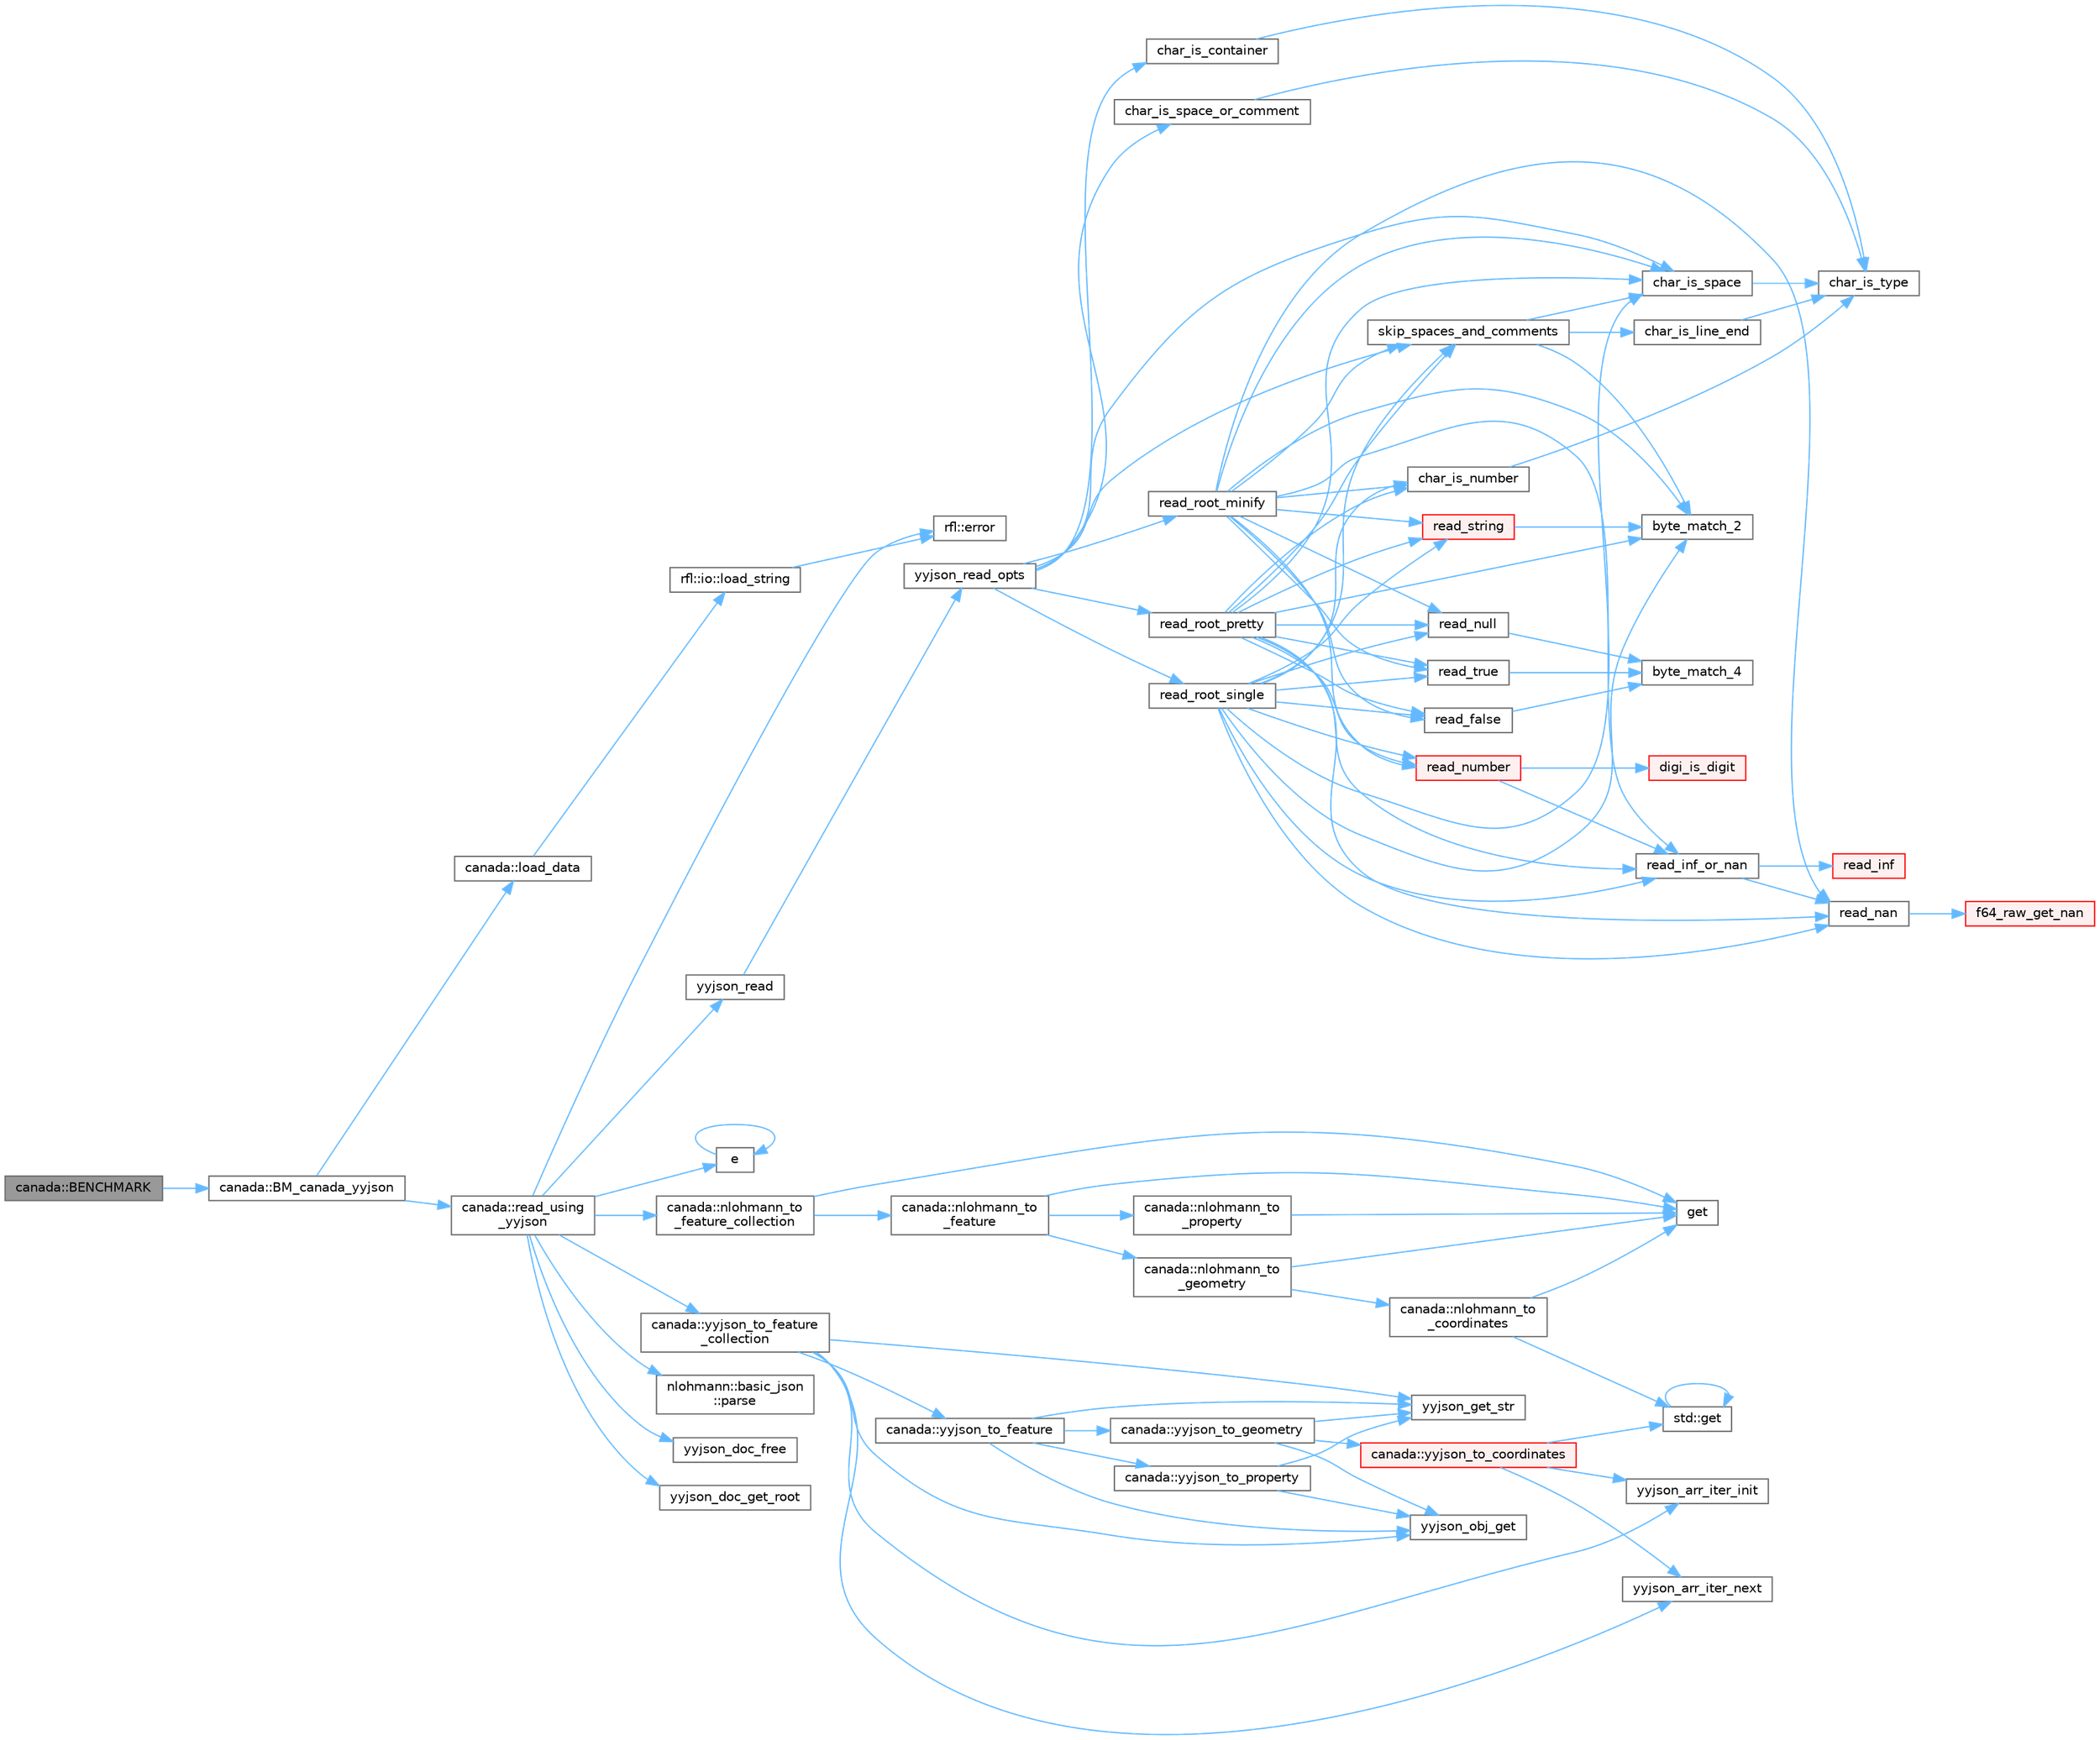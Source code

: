 digraph "canada::BENCHMARK"
{
 // LATEX_PDF_SIZE
  bgcolor="transparent";
  edge [fontname=Helvetica,fontsize=10,labelfontname=Helvetica,labelfontsize=10];
  node [fontname=Helvetica,fontsize=10,shape=box,height=0.2,width=0.4];
  rankdir="LR";
  Node1 [id="Node000001",label="canada::BENCHMARK",height=0.2,width=0.4,color="gray40", fillcolor="grey60", style="filled", fontcolor="black",tooltip=" "];
  Node1 -> Node2 [id="edge101_Node000001_Node000002",color="steelblue1",style="solid",tooltip=" "];
  Node2 [id="Node000002",label="canada::BM_canada_yyjson",height=0.2,width=0.4,color="grey40", fillcolor="white", style="filled",URL="$namespacecanada.html#a13d90ab434a188f0daf81a3d282c89d5",tooltip=" "];
  Node2 -> Node3 [id="edge102_Node000002_Node000003",color="steelblue1",style="solid",tooltip=" "];
  Node3 [id="Node000003",label="canada::load_data",height=0.2,width=0.4,color="grey40", fillcolor="white", style="filled",URL="$namespacecanada.html#ae94fa82d3ee149318102c8af02be5a69",tooltip=" "];
  Node3 -> Node4 [id="edge103_Node000003_Node000004",color="steelblue1",style="solid",tooltip=" "];
  Node4 [id="Node000004",label="rfl::io::load_string",height=0.2,width=0.4,color="grey40", fillcolor="white", style="filled",URL="$namespacerfl_1_1io.html#abef8f6773d8fd7258ba35772521c371a",tooltip=" "];
  Node4 -> Node5 [id="edge104_Node000004_Node000005",color="steelblue1",style="solid",tooltip=" "];
  Node5 [id="Node000005",label="rfl::error",height=0.2,width=0.4,color="grey40", fillcolor="white", style="filled",URL="$namespacerfl.html#a6625864c6c297dfdc3d3c3ee3181dd8c",tooltip="Shorthand for unexpected error."];
  Node2 -> Node6 [id="edge105_Node000002_Node000006",color="steelblue1",style="solid",tooltip=" "];
  Node6 [id="Node000006",label="canada::read_using\l_yyjson",height=0.2,width=0.4,color="grey40", fillcolor="white", style="filled",URL="$namespacecanada.html#a35faa10aa7ec758d3b2d1e07df4c42c0",tooltip=" "];
  Node6 -> Node7 [id="edge106_Node000006_Node000007",color="steelblue1",style="solid",tooltip=" "];
  Node7 [id="Node000007",label="e",height=0.2,width=0.4,color="grey40", fillcolor="white", style="filled",URL="$_cwise__array__power__array_8cpp.html#a9cb86ff854760bf91a154f2724a9101d",tooltip=" "];
  Node7 -> Node7 [id="edge107_Node000007_Node000007",color="steelblue1",style="solid",tooltip=" "];
  Node6 -> Node5 [id="edge108_Node000006_Node000005",color="steelblue1",style="solid",tooltip=" "];
  Node6 -> Node8 [id="edge109_Node000006_Node000008",color="steelblue1",style="solid",tooltip=" "];
  Node8 [id="Node000008",label="canada::nlohmann_to\l_feature_collection",height=0.2,width=0.4,color="grey40", fillcolor="white", style="filled",URL="$namespacecanada.html#a8cc13af785e8b3469ca8b05fc5b572ad",tooltip=" "];
  Node8 -> Node9 [id="edge110_Node000008_Node000009",color="steelblue1",style="solid",tooltip=" "];
  Node9 [id="Node000009",label="get",height=0.2,width=0.4,color="grey40", fillcolor="white", style="filled",URL="$stdlist__overload_8cpp.html#a120a90058439faee14791b33f94c0693",tooltip=" "];
  Node8 -> Node10 [id="edge111_Node000008_Node000010",color="steelblue1",style="solid",tooltip=" "];
  Node10 [id="Node000010",label="canada::nlohmann_to\l_feature",height=0.2,width=0.4,color="grey40", fillcolor="white", style="filled",URL="$namespacecanada.html#a8543c4af221c8250714ef1f1ebc4e4eb",tooltip=" "];
  Node10 -> Node9 [id="edge112_Node000010_Node000009",color="steelblue1",style="solid",tooltip=" "];
  Node10 -> Node11 [id="edge113_Node000010_Node000011",color="steelblue1",style="solid",tooltip=" "];
  Node11 [id="Node000011",label="canada::nlohmann_to\l_geometry",height=0.2,width=0.4,color="grey40", fillcolor="white", style="filled",URL="$namespacecanada.html#a82daae7a5e1b6564a82aba686fd45095",tooltip=" "];
  Node11 -> Node9 [id="edge114_Node000011_Node000009",color="steelblue1",style="solid",tooltip=" "];
  Node11 -> Node12 [id="edge115_Node000011_Node000012",color="steelblue1",style="solid",tooltip=" "];
  Node12 [id="Node000012",label="canada::nlohmann_to\l_coordinates",height=0.2,width=0.4,color="grey40", fillcolor="white", style="filled",URL="$namespacecanada.html#afeff1fa62561bfcdb64b6f01a77fc448",tooltip=" "];
  Node12 -> Node9 [id="edge116_Node000012_Node000009",color="steelblue1",style="solid",tooltip=" "];
  Node12 -> Node13 [id="edge117_Node000012_Node000013",color="steelblue1",style="solid",tooltip=" "];
  Node13 [id="Node000013",label="std::get",height=0.2,width=0.4,color="grey40", fillcolor="white", style="filled",URL="$namespacestd.html#aae41d8280b7ccc3f0e0a0be2dab21c8f",tooltip="Gets an element by index."];
  Node13 -> Node13 [id="edge118_Node000013_Node000013",color="steelblue1",style="solid",tooltip=" "];
  Node10 -> Node14 [id="edge119_Node000010_Node000014",color="steelblue1",style="solid",tooltip=" "];
  Node14 [id="Node000014",label="canada::nlohmann_to\l_property",height=0.2,width=0.4,color="grey40", fillcolor="white", style="filled",URL="$namespacecanada.html#a5aad10733e77ec13071c823cfbd1744c",tooltip=" "];
  Node14 -> Node9 [id="edge120_Node000014_Node000009",color="steelblue1",style="solid",tooltip=" "];
  Node6 -> Node15 [id="edge121_Node000006_Node000015",color="steelblue1",style="solid",tooltip=" "];
  Node15 [id="Node000015",label="nlohmann::basic_json\l::parse",height=0.2,width=0.4,color="grey40", fillcolor="white", style="filled",URL="$classnlohmann_1_1basic__json.html#a15018ade392a844ea32d5188d1a0b9c6",tooltip="deserialize from a compatible input"];
  Node6 -> Node16 [id="edge122_Node000006_Node000016",color="steelblue1",style="solid",tooltip=" "];
  Node16 [id="Node000016",label="yyjson_doc_free",height=0.2,width=0.4,color="grey40", fillcolor="white", style="filled",URL="$yyjson_8h.html#adad98bd766cf52d99f2c54dcb120786d",tooltip=" "];
  Node6 -> Node17 [id="edge123_Node000006_Node000017",color="steelblue1",style="solid",tooltip=" "];
  Node17 [id="Node000017",label="yyjson_doc_get_root",height=0.2,width=0.4,color="grey40", fillcolor="white", style="filled",URL="$yyjson_8h.html#aa33a13a85b840b3dbc1f8534db2bd8fc",tooltip=" "];
  Node6 -> Node18 [id="edge124_Node000006_Node000018",color="steelblue1",style="solid",tooltip=" "];
  Node18 [id="Node000018",label="yyjson_read",height=0.2,width=0.4,color="grey40", fillcolor="white", style="filled",URL="$yyjson_8h.html#aeab3c2a1d86225e5b181fb1bba7587d4",tooltip=" "];
  Node18 -> Node19 [id="edge125_Node000018_Node000019",color="steelblue1",style="solid",tooltip=" "];
  Node19 [id="Node000019",label="yyjson_read_opts",height=0.2,width=0.4,color="grey40", fillcolor="white", style="filled",URL="$yyjson_8c.html#a5755f297c3a913f7a312c2ac67be0b56",tooltip=" "];
  Node19 -> Node20 [id="edge126_Node000019_Node000020",color="steelblue1",style="solid",tooltip=" "];
  Node20 [id="Node000020",label="char_is_container",height=0.2,width=0.4,color="grey40", fillcolor="white", style="filled",URL="$yyjson_8c.html#a5fdc435e849b5e8be6712aaf1c507da2",tooltip=" "];
  Node20 -> Node21 [id="edge127_Node000020_Node000021",color="steelblue1",style="solid",tooltip=" "];
  Node21 [id="Node000021",label="char_is_type",height=0.2,width=0.4,color="grey40", fillcolor="white", style="filled",URL="$yyjson_8c.html#a92720506373a97d8d6f198ea37ce3cb1",tooltip=" "];
  Node19 -> Node22 [id="edge128_Node000019_Node000022",color="steelblue1",style="solid",tooltip=" "];
  Node22 [id="Node000022",label="char_is_space",height=0.2,width=0.4,color="grey40", fillcolor="white", style="filled",URL="$yyjson_8c.html#a4c4d781bdc30adffcee30f192e4869c8",tooltip=" "];
  Node22 -> Node21 [id="edge129_Node000022_Node000021",color="steelblue1",style="solid",tooltip=" "];
  Node19 -> Node23 [id="edge130_Node000019_Node000023",color="steelblue1",style="solid",tooltip=" "];
  Node23 [id="Node000023",label="char_is_space_or_comment",height=0.2,width=0.4,color="grey40", fillcolor="white", style="filled",URL="$yyjson_8c.html#a834a69b6af5c351b724369c6b5176e82",tooltip=" "];
  Node23 -> Node21 [id="edge131_Node000023_Node000021",color="steelblue1",style="solid",tooltip=" "];
  Node19 -> Node24 [id="edge132_Node000019_Node000024",color="steelblue1",style="solid",tooltip=" "];
  Node24 [id="Node000024",label="read_root_minify",height=0.2,width=0.4,color="grey40", fillcolor="white", style="filled",URL="$yyjson_8c.html#a7e4155e7870372bf62ab8ccdaec8d066",tooltip=" "];
  Node24 -> Node25 [id="edge133_Node000024_Node000025",color="steelblue1",style="solid",tooltip=" "];
  Node25 [id="Node000025",label="byte_match_2",height=0.2,width=0.4,color="grey40", fillcolor="white", style="filled",URL="$yyjson_8c.html#a3a0b543ccc96758e3d9632773ab82632",tooltip=" "];
  Node24 -> Node26 [id="edge134_Node000024_Node000026",color="steelblue1",style="solid",tooltip=" "];
  Node26 [id="Node000026",label="char_is_number",height=0.2,width=0.4,color="grey40", fillcolor="white", style="filled",URL="$yyjson_8c.html#abf57d5a39008af9ef13462c45631a0fc",tooltip=" "];
  Node26 -> Node21 [id="edge135_Node000026_Node000021",color="steelblue1",style="solid",tooltip=" "];
  Node24 -> Node22 [id="edge136_Node000024_Node000022",color="steelblue1",style="solid",tooltip=" "];
  Node24 -> Node27 [id="edge137_Node000024_Node000027",color="steelblue1",style="solid",tooltip=" "];
  Node27 [id="Node000027",label="read_false",height=0.2,width=0.4,color="grey40", fillcolor="white", style="filled",URL="$yyjson_8c.html#a8372211a6f5de545766529f4e4cc19e8",tooltip=" "];
  Node27 -> Node28 [id="edge138_Node000027_Node000028",color="steelblue1",style="solid",tooltip=" "];
  Node28 [id="Node000028",label="byte_match_4",height=0.2,width=0.4,color="grey40", fillcolor="white", style="filled",URL="$yyjson_8c.html#a34726fa714e2bf7c56f8a70bda417597",tooltip=" "];
  Node24 -> Node29 [id="edge139_Node000024_Node000029",color="steelblue1",style="solid",tooltip=" "];
  Node29 [id="Node000029",label="read_inf_or_nan",height=0.2,width=0.4,color="grey40", fillcolor="white", style="filled",URL="$yyjson_8c.html#a720bbd325fe3ba03734213f3987a9dd9",tooltip=" "];
  Node29 -> Node30 [id="edge140_Node000029_Node000030",color="steelblue1",style="solid",tooltip=" "];
  Node30 [id="Node000030",label="read_inf",height=0.2,width=0.4,color="red", fillcolor="#FFF0F0", style="filled",URL="$yyjson_8c.html#ae2c50c33e8663e8985150a3c19fb7774",tooltip=" "];
  Node29 -> Node34 [id="edge141_Node000029_Node000034",color="steelblue1",style="solid",tooltip=" "];
  Node34 [id="Node000034",label="read_nan",height=0.2,width=0.4,color="grey40", fillcolor="white", style="filled",URL="$yyjson_8c.html#a61c49628369584d4d256add73d1a5fac",tooltip=" "];
  Node34 -> Node35 [id="edge142_Node000034_Node000035",color="steelblue1",style="solid",tooltip=" "];
  Node35 [id="Node000035",label="f64_raw_get_nan",height=0.2,width=0.4,color="red", fillcolor="#FFF0F0", style="filled",URL="$yyjson_8c.html#a52154ab6c7dc6d98fc7b916ef2525724",tooltip=" "];
  Node24 -> Node34 [id="edge143_Node000024_Node000034",color="steelblue1",style="solid",tooltip=" "];
  Node24 -> Node36 [id="edge144_Node000024_Node000036",color="steelblue1",style="solid",tooltip=" "];
  Node36 [id="Node000036",label="read_null",height=0.2,width=0.4,color="grey40", fillcolor="white", style="filled",URL="$yyjson_8c.html#a08f27fa4d71c993e7c6791ae47cb3ed7",tooltip=" "];
  Node36 -> Node28 [id="edge145_Node000036_Node000028",color="steelblue1",style="solid",tooltip=" "];
  Node24 -> Node37 [id="edge146_Node000024_Node000037",color="steelblue1",style="solid",tooltip=" "];
  Node37 [id="Node000037",label="read_number",height=0.2,width=0.4,color="red", fillcolor="#FFF0F0", style="filled",URL="$yyjson_8c.html#ae80f29f6843f936808fbe5a48e48dabc",tooltip=" "];
  Node37 -> Node38 [id="edge147_Node000037_Node000038",color="steelblue1",style="solid",tooltip=" "];
  Node38 [id="Node000038",label="digi_is_digit",height=0.2,width=0.4,color="red", fillcolor="#FFF0F0", style="filled",URL="$yyjson_8c.html#ac16e36c200b16a17041aac1ed37276d7",tooltip=" "];
  Node37 -> Node29 [id="edge148_Node000037_Node000029",color="steelblue1",style="solid",tooltip=" "];
  Node24 -> Node48 [id="edge149_Node000024_Node000048",color="steelblue1",style="solid",tooltip=" "];
  Node48 [id="Node000048",label="read_string",height=0.2,width=0.4,color="red", fillcolor="#FFF0F0", style="filled",URL="$yyjson_8c.html#a804945ea7ab88a55f6c71afe2ef28508",tooltip=" "];
  Node48 -> Node25 [id="edge150_Node000048_Node000025",color="steelblue1",style="solid",tooltip=" "];
  Node24 -> Node57 [id="edge151_Node000024_Node000057",color="steelblue1",style="solid",tooltip=" "];
  Node57 [id="Node000057",label="read_true",height=0.2,width=0.4,color="grey40", fillcolor="white", style="filled",URL="$yyjson_8c.html#ac13d82fdd527dfe489b5004bd7339b04",tooltip=" "];
  Node57 -> Node28 [id="edge152_Node000057_Node000028",color="steelblue1",style="solid",tooltip=" "];
  Node24 -> Node58 [id="edge153_Node000024_Node000058",color="steelblue1",style="solid",tooltip=" "];
  Node58 [id="Node000058",label="skip_spaces_and_comments",height=0.2,width=0.4,color="grey40", fillcolor="white", style="filled",URL="$yyjson_8c.html#abb4ba1f891e94f62b208432ebd8c5a78",tooltip=" "];
  Node58 -> Node25 [id="edge154_Node000058_Node000025",color="steelblue1",style="solid",tooltip=" "];
  Node58 -> Node59 [id="edge155_Node000058_Node000059",color="steelblue1",style="solid",tooltip=" "];
  Node59 [id="Node000059",label="char_is_line_end",height=0.2,width=0.4,color="grey40", fillcolor="white", style="filled",URL="$yyjson_8c.html#acb4cb37d08c50567be86f8057cb413eb",tooltip=" "];
  Node59 -> Node21 [id="edge156_Node000059_Node000021",color="steelblue1",style="solid",tooltip=" "];
  Node58 -> Node22 [id="edge157_Node000058_Node000022",color="steelblue1",style="solid",tooltip=" "];
  Node19 -> Node60 [id="edge158_Node000019_Node000060",color="steelblue1",style="solid",tooltip=" "];
  Node60 [id="Node000060",label="read_root_pretty",height=0.2,width=0.4,color="grey40", fillcolor="white", style="filled",URL="$yyjson_8c.html#ad73d8336ba9514abc616a2b95438af7d",tooltip=" "];
  Node60 -> Node25 [id="edge159_Node000060_Node000025",color="steelblue1",style="solid",tooltip=" "];
  Node60 -> Node26 [id="edge160_Node000060_Node000026",color="steelblue1",style="solid",tooltip=" "];
  Node60 -> Node22 [id="edge161_Node000060_Node000022",color="steelblue1",style="solid",tooltip=" "];
  Node60 -> Node27 [id="edge162_Node000060_Node000027",color="steelblue1",style="solid",tooltip=" "];
  Node60 -> Node29 [id="edge163_Node000060_Node000029",color="steelblue1",style="solid",tooltip=" "];
  Node60 -> Node34 [id="edge164_Node000060_Node000034",color="steelblue1",style="solid",tooltip=" "];
  Node60 -> Node36 [id="edge165_Node000060_Node000036",color="steelblue1",style="solid",tooltip=" "];
  Node60 -> Node37 [id="edge166_Node000060_Node000037",color="steelblue1",style="solid",tooltip=" "];
  Node60 -> Node48 [id="edge167_Node000060_Node000048",color="steelblue1",style="solid",tooltip=" "];
  Node60 -> Node57 [id="edge168_Node000060_Node000057",color="steelblue1",style="solid",tooltip=" "];
  Node60 -> Node58 [id="edge169_Node000060_Node000058",color="steelblue1",style="solid",tooltip=" "];
  Node19 -> Node61 [id="edge170_Node000019_Node000061",color="steelblue1",style="solid",tooltip=" "];
  Node61 [id="Node000061",label="read_root_single",height=0.2,width=0.4,color="grey40", fillcolor="white", style="filled",URL="$yyjson_8c.html#aa9121ac0675557400ce9fe9279bb59df",tooltip=" "];
  Node61 -> Node25 [id="edge171_Node000061_Node000025",color="steelblue1",style="solid",tooltip=" "];
  Node61 -> Node26 [id="edge172_Node000061_Node000026",color="steelblue1",style="solid",tooltip=" "];
  Node61 -> Node22 [id="edge173_Node000061_Node000022",color="steelblue1",style="solid",tooltip=" "];
  Node61 -> Node27 [id="edge174_Node000061_Node000027",color="steelblue1",style="solid",tooltip=" "];
  Node61 -> Node29 [id="edge175_Node000061_Node000029",color="steelblue1",style="solid",tooltip=" "];
  Node61 -> Node34 [id="edge176_Node000061_Node000034",color="steelblue1",style="solid",tooltip=" "];
  Node61 -> Node36 [id="edge177_Node000061_Node000036",color="steelblue1",style="solid",tooltip=" "];
  Node61 -> Node37 [id="edge178_Node000061_Node000037",color="steelblue1",style="solid",tooltip=" "];
  Node61 -> Node48 [id="edge179_Node000061_Node000048",color="steelblue1",style="solid",tooltip=" "];
  Node61 -> Node57 [id="edge180_Node000061_Node000057",color="steelblue1",style="solid",tooltip=" "];
  Node61 -> Node58 [id="edge181_Node000061_Node000058",color="steelblue1",style="solid",tooltip=" "];
  Node19 -> Node58 [id="edge182_Node000019_Node000058",color="steelblue1",style="solid",tooltip=" "];
  Node6 -> Node62 [id="edge183_Node000006_Node000062",color="steelblue1",style="solid",tooltip=" "];
  Node62 [id="Node000062",label="canada::yyjson_to_feature\l_collection",height=0.2,width=0.4,color="grey40", fillcolor="white", style="filled",URL="$namespacecanada.html#a4d5c68332b60446ad1e48604f2ddf193",tooltip=" "];
  Node62 -> Node63 [id="edge184_Node000062_Node000063",color="steelblue1",style="solid",tooltip=" "];
  Node63 [id="Node000063",label="yyjson_arr_iter_init",height=0.2,width=0.4,color="grey40", fillcolor="white", style="filled",URL="$yyjson_8h.html#a95aebc83fff9793f7701a6e37df5e03f",tooltip=" "];
  Node62 -> Node64 [id="edge185_Node000062_Node000064",color="steelblue1",style="solid",tooltip=" "];
  Node64 [id="Node000064",label="yyjson_arr_iter_next",height=0.2,width=0.4,color="grey40", fillcolor="white", style="filled",URL="$yyjson_8h.html#ab608a351427921421a2e23877399acd5",tooltip=" "];
  Node62 -> Node65 [id="edge186_Node000062_Node000065",color="steelblue1",style="solid",tooltip=" "];
  Node65 [id="Node000065",label="yyjson_get_str",height=0.2,width=0.4,color="grey40", fillcolor="white", style="filled",URL="$yyjson_8h.html#a986e994db00b2749e000af0a4331454c",tooltip=" "];
  Node62 -> Node66 [id="edge187_Node000062_Node000066",color="steelblue1",style="solid",tooltip=" "];
  Node66 [id="Node000066",label="yyjson_obj_get",height=0.2,width=0.4,color="grey40", fillcolor="white", style="filled",URL="$yyjson_8h.html#a1e8a4dea2e9e9248acde14c664ab702b",tooltip=" "];
  Node62 -> Node67 [id="edge188_Node000062_Node000067",color="steelblue1",style="solid",tooltip=" "];
  Node67 [id="Node000067",label="canada::yyjson_to_feature",height=0.2,width=0.4,color="grey40", fillcolor="white", style="filled",URL="$namespacecanada.html#aec88238ffc29fc1c7092366ecd0c8700",tooltip=" "];
  Node67 -> Node65 [id="edge189_Node000067_Node000065",color="steelblue1",style="solid",tooltip=" "];
  Node67 -> Node66 [id="edge190_Node000067_Node000066",color="steelblue1",style="solid",tooltip=" "];
  Node67 -> Node68 [id="edge191_Node000067_Node000068",color="steelblue1",style="solid",tooltip=" "];
  Node68 [id="Node000068",label="canada::yyjson_to_geometry",height=0.2,width=0.4,color="grey40", fillcolor="white", style="filled",URL="$namespacecanada.html#aa22bda396955b6208368f9cae874e4d4",tooltip=" "];
  Node68 -> Node65 [id="edge192_Node000068_Node000065",color="steelblue1",style="solid",tooltip=" "];
  Node68 -> Node66 [id="edge193_Node000068_Node000066",color="steelblue1",style="solid",tooltip=" "];
  Node68 -> Node69 [id="edge194_Node000068_Node000069",color="steelblue1",style="solid",tooltip=" "];
  Node69 [id="Node000069",label="canada::yyjson_to_coordinates",height=0.2,width=0.4,color="red", fillcolor="#FFF0F0", style="filled",URL="$namespacecanada.html#ae00791ec4a9be9e58af8e5b71b130c6f",tooltip=" "];
  Node69 -> Node13 [id="edge195_Node000069_Node000013",color="steelblue1",style="solid",tooltip=" "];
  Node69 -> Node63 [id="edge196_Node000069_Node000063",color="steelblue1",style="solid",tooltip=" "];
  Node69 -> Node64 [id="edge197_Node000069_Node000064",color="steelblue1",style="solid",tooltip=" "];
  Node67 -> Node73 [id="edge198_Node000067_Node000073",color="steelblue1",style="solid",tooltip=" "];
  Node73 [id="Node000073",label="canada::yyjson_to_property",height=0.2,width=0.4,color="grey40", fillcolor="white", style="filled",URL="$namespacecanada.html#ad260012d2a97dcefd95033940cde2e04",tooltip=" "];
  Node73 -> Node65 [id="edge199_Node000073_Node000065",color="steelblue1",style="solid",tooltip=" "];
  Node73 -> Node66 [id="edge200_Node000073_Node000066",color="steelblue1",style="solid",tooltip=" "];
}
